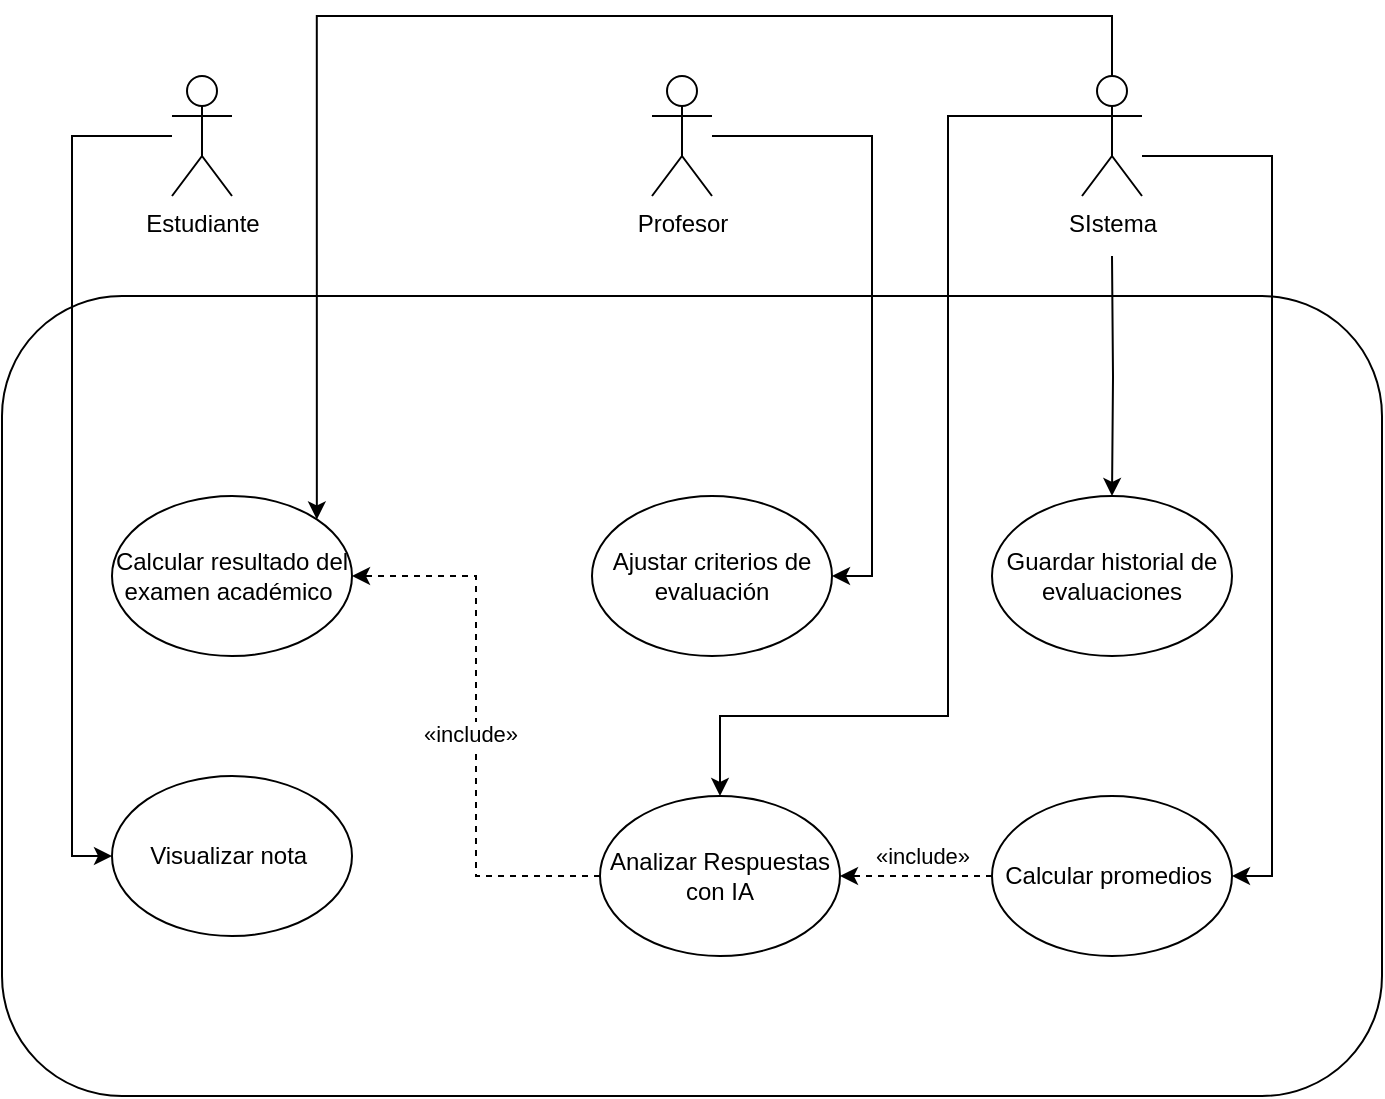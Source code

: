<mxfile version="26.2.5">
  <diagram name="Página-1" id="94LdTMhv0Lw9kARQnBvH">
    <mxGraphModel dx="1091" dy="636" grid="1" gridSize="10" guides="1" tooltips="1" connect="1" arrows="1" fold="1" page="1" pageScale="1" pageWidth="827" pageHeight="1169" math="0" shadow="0">
      <root>
        <mxCell id="0" />
        <mxCell id="1" parent="0" />
        <mxCell id="6lRI0SPo2LRtaiyrAJHG-10" value="" style="rounded=1;whiteSpace=wrap;html=1;" vertex="1" parent="1">
          <mxGeometry x="55" y="160" width="690" height="400" as="geometry" />
        </mxCell>
        <mxCell id="6lRI0SPo2LRtaiyrAJHG-11" value="Calcular resultado del examen académico&amp;nbsp;" style="ellipse;whiteSpace=wrap;html=1;" vertex="1" parent="1">
          <mxGeometry x="110" y="260" width="120" height="80" as="geometry" />
        </mxCell>
        <mxCell id="6lRI0SPo2LRtaiyrAJHG-32" style="edgeStyle=orthogonalEdgeStyle;rounded=0;orthogonalLoop=1;jettySize=auto;html=1;entryX=1;entryY=0.5;entryDx=0;entryDy=0;dashed=1;" edge="1" parent="1" source="6lRI0SPo2LRtaiyrAJHG-12" target="6lRI0SPo2LRtaiyrAJHG-11">
          <mxGeometry relative="1" as="geometry" />
        </mxCell>
        <mxCell id="6lRI0SPo2LRtaiyrAJHG-41" value="«include»" style="edgeLabel;html=1;align=center;verticalAlign=middle;resizable=0;points=[];" vertex="1" connectable="0" parent="6lRI0SPo2LRtaiyrAJHG-32">
          <mxGeometry x="-0.031" y="3" relative="1" as="geometry">
            <mxPoint as="offset" />
          </mxGeometry>
        </mxCell>
        <mxCell id="6lRI0SPo2LRtaiyrAJHG-12" value="Analizar Respuestas con IA" style="ellipse;whiteSpace=wrap;html=1;" vertex="1" parent="1">
          <mxGeometry x="354" y="410" width="120" height="80" as="geometry" />
        </mxCell>
        <mxCell id="6lRI0SPo2LRtaiyrAJHG-13" value="Guardar historial de evaluaciones" style="ellipse;whiteSpace=wrap;html=1;" vertex="1" parent="1">
          <mxGeometry x="550" y="260" width="120" height="80" as="geometry" />
        </mxCell>
        <mxCell id="6lRI0SPo2LRtaiyrAJHG-14" value="Ajustar criterios de evaluación" style="ellipse;whiteSpace=wrap;html=1;" vertex="1" parent="1">
          <mxGeometry x="350" y="260" width="120" height="80" as="geometry" />
        </mxCell>
        <mxCell id="6lRI0SPo2LRtaiyrAJHG-15" value="Visualizar nota&amp;nbsp;" style="ellipse;whiteSpace=wrap;html=1;" vertex="1" parent="1">
          <mxGeometry x="110" y="400" width="120" height="80" as="geometry" />
        </mxCell>
        <mxCell id="6lRI0SPo2LRtaiyrAJHG-30" style="edgeStyle=orthogonalEdgeStyle;rounded=0;orthogonalLoop=1;jettySize=auto;html=1;entryX=1;entryY=0.5;entryDx=0;entryDy=0;dashed=1;" edge="1" parent="1" source="6lRI0SPo2LRtaiyrAJHG-16" target="6lRI0SPo2LRtaiyrAJHG-12">
          <mxGeometry relative="1" as="geometry" />
        </mxCell>
        <mxCell id="6lRI0SPo2LRtaiyrAJHG-40" value="«include»" style="edgeLabel;html=1;align=center;verticalAlign=middle;resizable=0;points=[];" vertex="1" connectable="0" parent="6lRI0SPo2LRtaiyrAJHG-30">
          <mxGeometry x="-0.492" y="2" relative="1" as="geometry">
            <mxPoint x="-16" y="-12" as="offset" />
          </mxGeometry>
        </mxCell>
        <mxCell id="6lRI0SPo2LRtaiyrAJHG-16" value="Calcular promedios&amp;nbsp;" style="ellipse;whiteSpace=wrap;html=1;" vertex="1" parent="1">
          <mxGeometry x="550" y="410" width="120" height="80" as="geometry" />
        </mxCell>
        <mxCell id="6lRI0SPo2LRtaiyrAJHG-27" style="edgeStyle=orthogonalEdgeStyle;rounded=0;orthogonalLoop=1;jettySize=auto;html=1;entryX=0;entryY=0.5;entryDx=0;entryDy=0;" edge="1" parent="1" source="6lRI0SPo2LRtaiyrAJHG-17" target="6lRI0SPo2LRtaiyrAJHG-15">
          <mxGeometry relative="1" as="geometry">
            <Array as="points">
              <mxPoint x="90" y="80" />
              <mxPoint x="90" y="440" />
            </Array>
          </mxGeometry>
        </mxCell>
        <mxCell id="6lRI0SPo2LRtaiyrAJHG-17" value="Estudiante" style="shape=umlActor;verticalLabelPosition=bottom;verticalAlign=top;html=1;outlineConnect=0;" vertex="1" parent="1">
          <mxGeometry x="140" y="50" width="30" height="60" as="geometry" />
        </mxCell>
        <mxCell id="6lRI0SPo2LRtaiyrAJHG-28" style="edgeStyle=orthogonalEdgeStyle;rounded=0;orthogonalLoop=1;jettySize=auto;html=1;entryX=1;entryY=0.5;entryDx=0;entryDy=0;" edge="1" parent="1" source="6lRI0SPo2LRtaiyrAJHG-20" target="6lRI0SPo2LRtaiyrAJHG-14">
          <mxGeometry relative="1" as="geometry">
            <Array as="points">
              <mxPoint x="490" y="80" />
              <mxPoint x="490" y="300" />
            </Array>
          </mxGeometry>
        </mxCell>
        <mxCell id="6lRI0SPo2LRtaiyrAJHG-20" value="Profesor" style="shape=umlActor;verticalLabelPosition=bottom;verticalAlign=top;html=1;outlineConnect=0;" vertex="1" parent="1">
          <mxGeometry x="380" y="50" width="30" height="60" as="geometry" />
        </mxCell>
        <mxCell id="6lRI0SPo2LRtaiyrAJHG-35" style="edgeStyle=orthogonalEdgeStyle;rounded=0;orthogonalLoop=1;jettySize=auto;html=1;entryX=1;entryY=0.5;entryDx=0;entryDy=0;" edge="1" parent="1" source="6lRI0SPo2LRtaiyrAJHG-23" target="6lRI0SPo2LRtaiyrAJHG-16">
          <mxGeometry relative="1" as="geometry">
            <Array as="points">
              <mxPoint x="690" y="90" />
              <mxPoint x="690" y="450" />
            </Array>
          </mxGeometry>
        </mxCell>
        <mxCell id="6lRI0SPo2LRtaiyrAJHG-37" style="edgeStyle=orthogonalEdgeStyle;rounded=0;orthogonalLoop=1;jettySize=auto;html=1;entryX=1;entryY=0;entryDx=0;entryDy=0;" edge="1" parent="1" source="6lRI0SPo2LRtaiyrAJHG-23" target="6lRI0SPo2LRtaiyrAJHG-11">
          <mxGeometry relative="1" as="geometry">
            <mxPoint x="610" y="18.4" as="targetPoint" />
            <Array as="points">
              <mxPoint x="610" y="20" />
              <mxPoint x="212" y="20" />
            </Array>
          </mxGeometry>
        </mxCell>
        <mxCell id="6lRI0SPo2LRtaiyrAJHG-23" value="SIstema" style="shape=umlActor;verticalLabelPosition=bottom;verticalAlign=top;html=1;outlineConnect=0;" vertex="1" parent="1">
          <mxGeometry x="595" y="50" width="30" height="60" as="geometry" />
        </mxCell>
        <mxCell id="6lRI0SPo2LRtaiyrAJHG-25" style="edgeStyle=orthogonalEdgeStyle;rounded=0;orthogonalLoop=1;jettySize=auto;html=1;entryX=0.5;entryY=0;entryDx=0;entryDy=0;" edge="1" parent="1" target="6lRI0SPo2LRtaiyrAJHG-13">
          <mxGeometry relative="1" as="geometry">
            <mxPoint x="610" y="140" as="sourcePoint" />
            <mxPoint x="595" y="270" as="targetPoint" />
          </mxGeometry>
        </mxCell>
        <mxCell id="6lRI0SPo2LRtaiyrAJHG-36" style="edgeStyle=orthogonalEdgeStyle;rounded=0;orthogonalLoop=1;jettySize=auto;html=1;exitX=0;exitY=0.333;exitDx=0;exitDy=0;exitPerimeter=0;" edge="1" parent="1" source="6lRI0SPo2LRtaiyrAJHG-23" target="6lRI0SPo2LRtaiyrAJHG-12">
          <mxGeometry relative="1" as="geometry">
            <Array as="points">
              <mxPoint x="528" y="70" />
              <mxPoint x="528" y="370" />
              <mxPoint x="414" y="370" />
            </Array>
          </mxGeometry>
        </mxCell>
      </root>
    </mxGraphModel>
  </diagram>
</mxfile>
